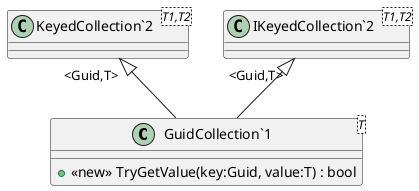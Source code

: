 @startuml
class "GuidCollection`1"<T> {
    + <<new>> TryGetValue(key:Guid, value:T) : bool
}
class "KeyedCollection`2"<T1,T2> {
}
class "IKeyedCollection`2"<T1,T2> {
}
"KeyedCollection`2" "<Guid,T>" <|-- "GuidCollection`1"
"IKeyedCollection`2" "<Guid,T>" <|-- "GuidCollection`1"
@enduml
